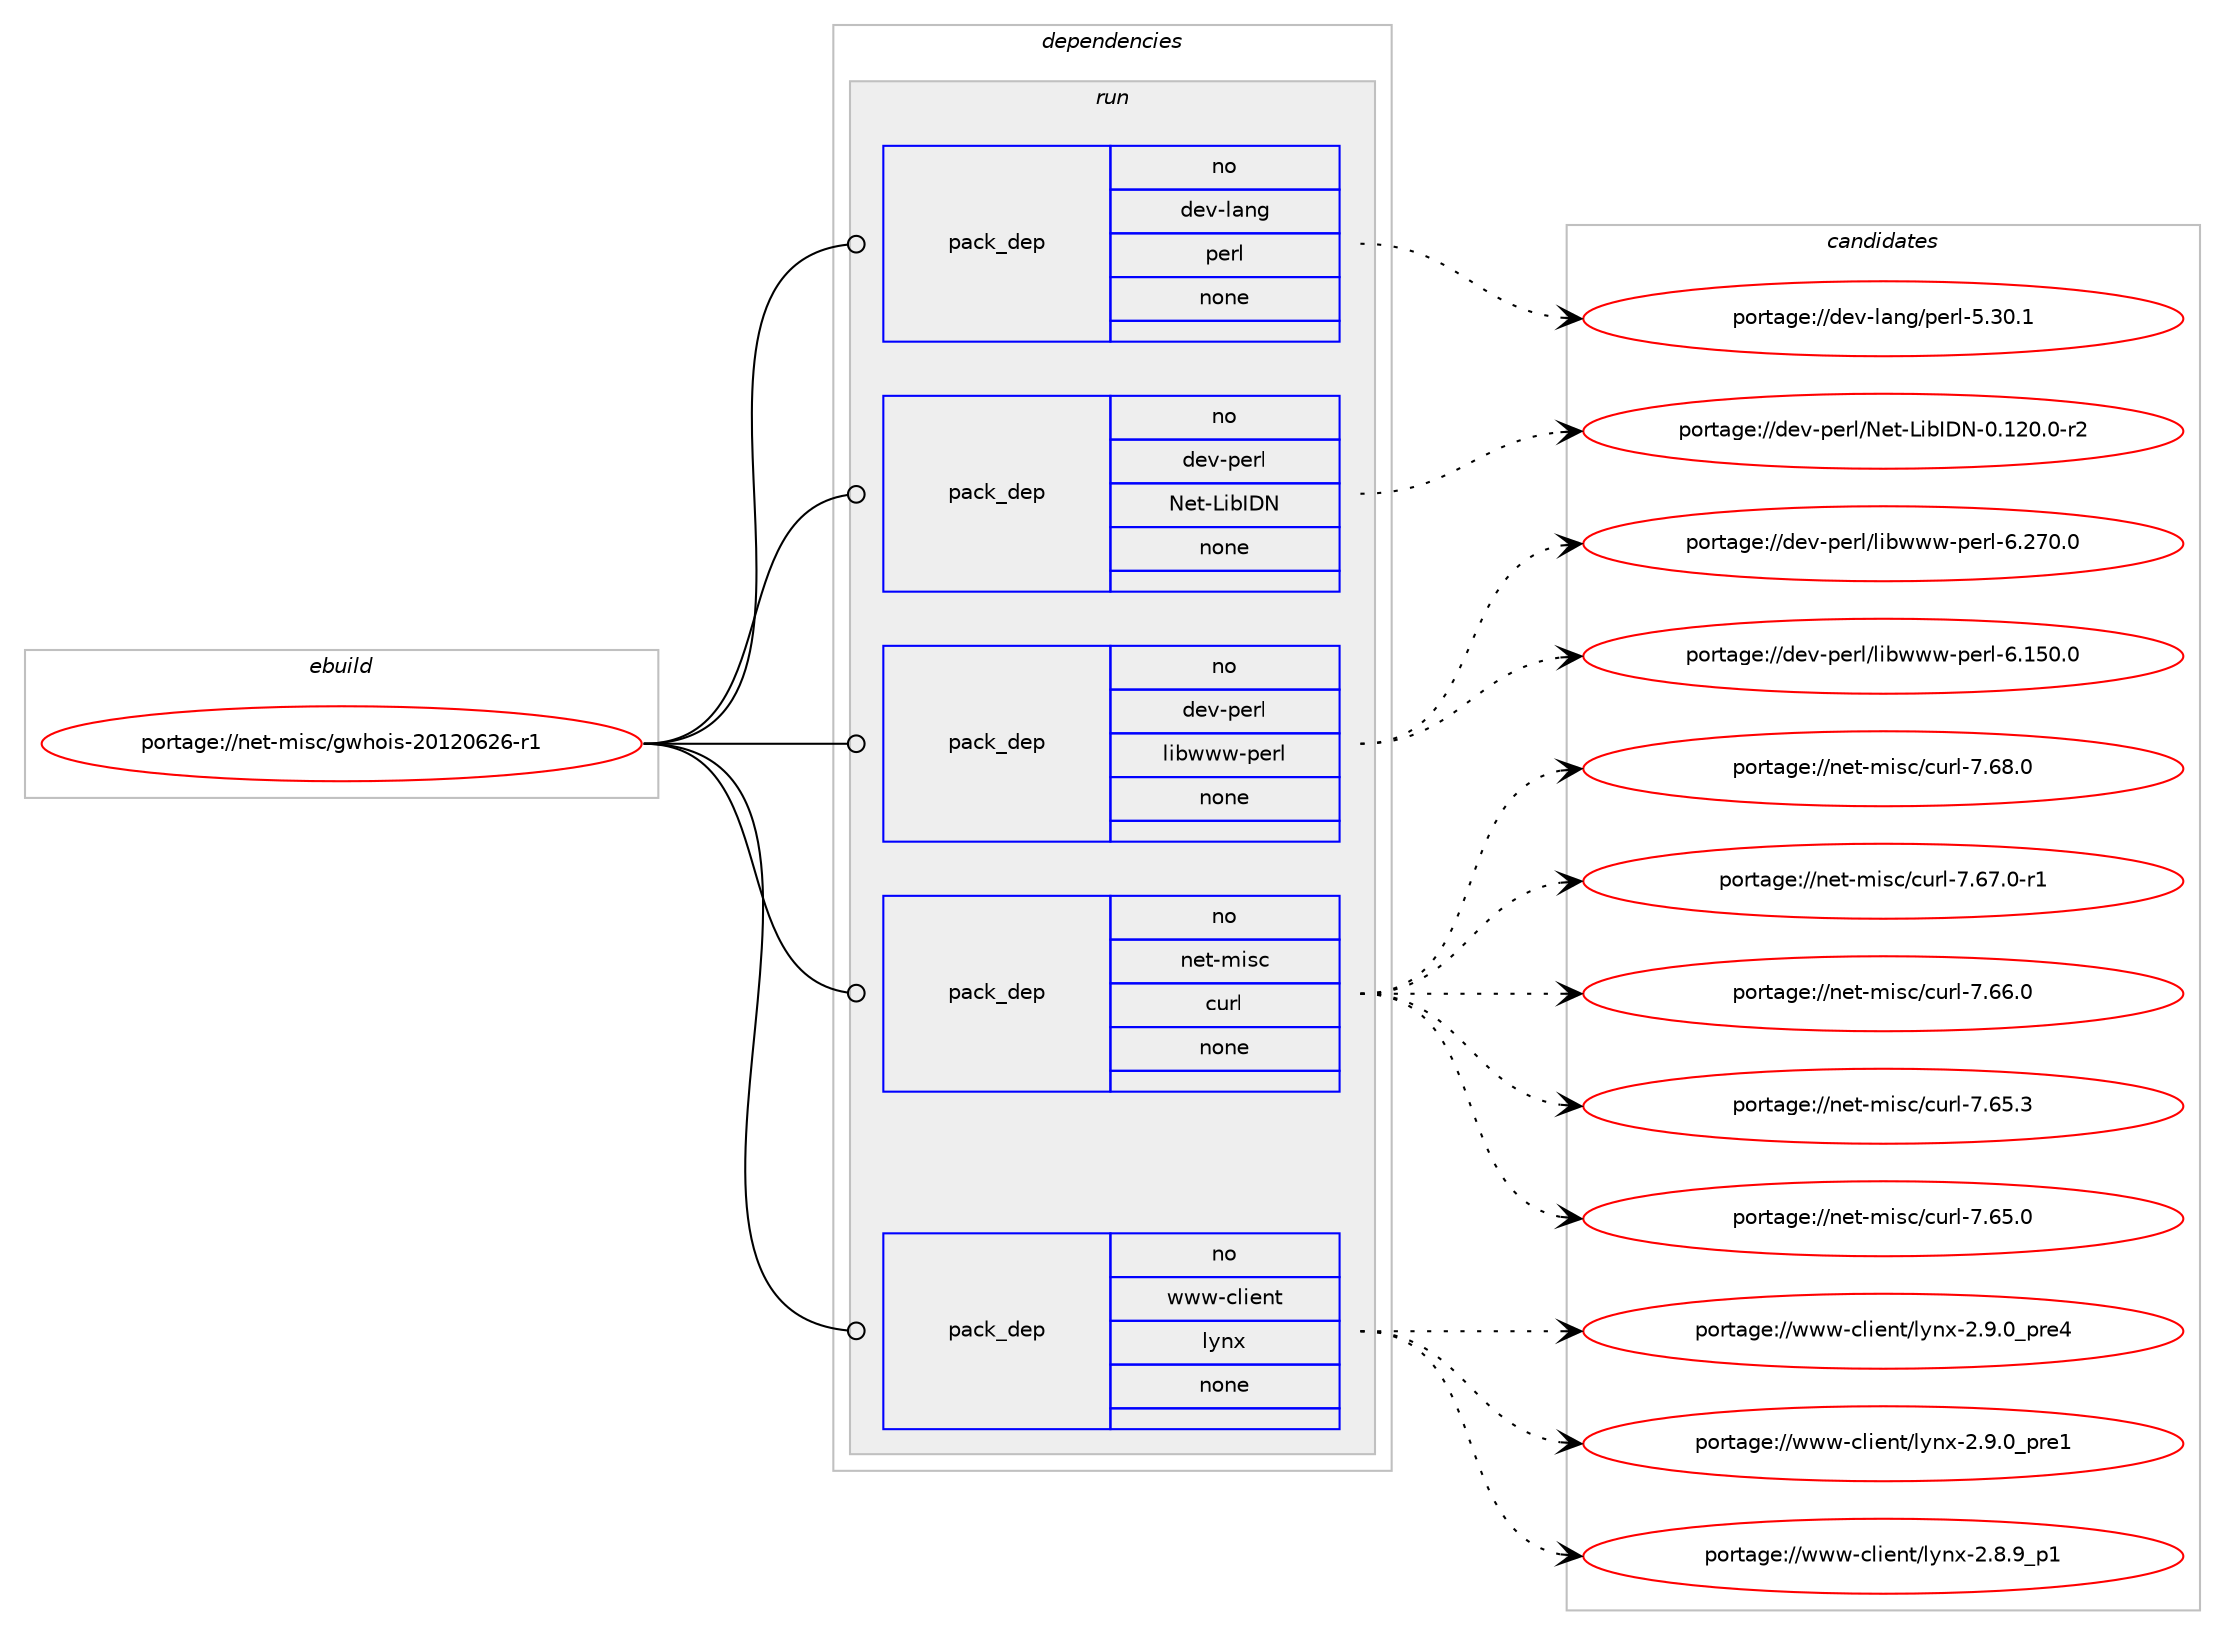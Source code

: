 digraph prolog {

# *************
# Graph options
# *************

newrank=true;
concentrate=true;
compound=true;
graph [rankdir=LR,fontname=Helvetica,fontsize=10,ranksep=1.5];#, ranksep=2.5, nodesep=0.2];
edge  [arrowhead=vee];
node  [fontname=Helvetica,fontsize=10];

# **********
# The ebuild
# **********

subgraph cluster_leftcol {
color=gray;
rank=same;
label=<<i>ebuild</i>>;
id [label="portage://net-misc/gwhois-20120626-r1", color=red, width=4, href="../net-misc/gwhois-20120626-r1.svg"];
}

# ****************
# The dependencies
# ****************

subgraph cluster_midcol {
color=gray;
label=<<i>dependencies</i>>;
subgraph cluster_compile {
fillcolor="#eeeeee";
style=filled;
label=<<i>compile</i>>;
}
subgraph cluster_compileandrun {
fillcolor="#eeeeee";
style=filled;
label=<<i>compile and run</i>>;
}
subgraph cluster_run {
fillcolor="#eeeeee";
style=filled;
label=<<i>run</i>>;
subgraph pack99527 {
dependency128390 [label=<<TABLE BORDER="0" CELLBORDER="1" CELLSPACING="0" CELLPADDING="4" WIDTH="220"><TR><TD ROWSPAN="6" CELLPADDING="30">pack_dep</TD></TR><TR><TD WIDTH="110">no</TD></TR><TR><TD>dev-lang</TD></TR><TR><TD>perl</TD></TR><TR><TD>none</TD></TR><TR><TD></TD></TR></TABLE>>, shape=none, color=blue];
}
id:e -> dependency128390:w [weight=20,style="solid",arrowhead="odot"];
subgraph pack99528 {
dependency128391 [label=<<TABLE BORDER="0" CELLBORDER="1" CELLSPACING="0" CELLPADDING="4" WIDTH="220"><TR><TD ROWSPAN="6" CELLPADDING="30">pack_dep</TD></TR><TR><TD WIDTH="110">no</TD></TR><TR><TD>dev-perl</TD></TR><TR><TD>Net-LibIDN</TD></TR><TR><TD>none</TD></TR><TR><TD></TD></TR></TABLE>>, shape=none, color=blue];
}
id:e -> dependency128391:w [weight=20,style="solid",arrowhead="odot"];
subgraph pack99529 {
dependency128392 [label=<<TABLE BORDER="0" CELLBORDER="1" CELLSPACING="0" CELLPADDING="4" WIDTH="220"><TR><TD ROWSPAN="6" CELLPADDING="30">pack_dep</TD></TR><TR><TD WIDTH="110">no</TD></TR><TR><TD>dev-perl</TD></TR><TR><TD>libwww-perl</TD></TR><TR><TD>none</TD></TR><TR><TD></TD></TR></TABLE>>, shape=none, color=blue];
}
id:e -> dependency128392:w [weight=20,style="solid",arrowhead="odot"];
subgraph pack99530 {
dependency128393 [label=<<TABLE BORDER="0" CELLBORDER="1" CELLSPACING="0" CELLPADDING="4" WIDTH="220"><TR><TD ROWSPAN="6" CELLPADDING="30">pack_dep</TD></TR><TR><TD WIDTH="110">no</TD></TR><TR><TD>net-misc</TD></TR><TR><TD>curl</TD></TR><TR><TD>none</TD></TR><TR><TD></TD></TR></TABLE>>, shape=none, color=blue];
}
id:e -> dependency128393:w [weight=20,style="solid",arrowhead="odot"];
subgraph pack99531 {
dependency128394 [label=<<TABLE BORDER="0" CELLBORDER="1" CELLSPACING="0" CELLPADDING="4" WIDTH="220"><TR><TD ROWSPAN="6" CELLPADDING="30">pack_dep</TD></TR><TR><TD WIDTH="110">no</TD></TR><TR><TD>www-client</TD></TR><TR><TD>lynx</TD></TR><TR><TD>none</TD></TR><TR><TD></TD></TR></TABLE>>, shape=none, color=blue];
}
id:e -> dependency128394:w [weight=20,style="solid",arrowhead="odot"];
}
}

# **************
# The candidates
# **************

subgraph cluster_choices {
rank=same;
color=gray;
label=<<i>candidates</i>>;

subgraph choice99527 {
color=black;
nodesep=1;
choice10010111845108971101034711210111410845534651484649 [label="portage://dev-lang/perl-5.30.1", color=red, width=4,href="../dev-lang/perl-5.30.1.svg"];
dependency128390:e -> choice10010111845108971101034711210111410845534651484649:w [style=dotted,weight="100"];
}
subgraph choice99528 {
color=black;
nodesep=1;
choice10010111845112101114108477810111645761059873687845484649504846484511450 [label="portage://dev-perl/Net-LibIDN-0.120.0-r2", color=red, width=4,href="../dev-perl/Net-LibIDN-0.120.0-r2.svg"];
dependency128391:e -> choice10010111845112101114108477810111645761059873687845484649504846484511450:w [style=dotted,weight="100"];
}
subgraph choice99529 {
color=black;
nodesep=1;
choice100101118451121011141084710810598119119119451121011141084554465055484648 [label="portage://dev-perl/libwww-perl-6.270.0", color=red, width=4,href="../dev-perl/libwww-perl-6.270.0.svg"];
choice100101118451121011141084710810598119119119451121011141084554464953484648 [label="portage://dev-perl/libwww-perl-6.150.0", color=red, width=4,href="../dev-perl/libwww-perl-6.150.0.svg"];
dependency128392:e -> choice100101118451121011141084710810598119119119451121011141084554465055484648:w [style=dotted,weight="100"];
dependency128392:e -> choice100101118451121011141084710810598119119119451121011141084554464953484648:w [style=dotted,weight="100"];
}
subgraph choice99530 {
color=black;
nodesep=1;
choice1101011164510910511599479911711410845554654564648 [label="portage://net-misc/curl-7.68.0", color=red, width=4,href="../net-misc/curl-7.68.0.svg"];
choice11010111645109105115994799117114108455546545546484511449 [label="portage://net-misc/curl-7.67.0-r1", color=red, width=4,href="../net-misc/curl-7.67.0-r1.svg"];
choice1101011164510910511599479911711410845554654544648 [label="portage://net-misc/curl-7.66.0", color=red, width=4,href="../net-misc/curl-7.66.0.svg"];
choice1101011164510910511599479911711410845554654534651 [label="portage://net-misc/curl-7.65.3", color=red, width=4,href="../net-misc/curl-7.65.3.svg"];
choice1101011164510910511599479911711410845554654534648 [label="portage://net-misc/curl-7.65.0", color=red, width=4,href="../net-misc/curl-7.65.0.svg"];
dependency128393:e -> choice1101011164510910511599479911711410845554654564648:w [style=dotted,weight="100"];
dependency128393:e -> choice11010111645109105115994799117114108455546545546484511449:w [style=dotted,weight="100"];
dependency128393:e -> choice1101011164510910511599479911711410845554654544648:w [style=dotted,weight="100"];
dependency128393:e -> choice1101011164510910511599479911711410845554654534651:w [style=dotted,weight="100"];
dependency128393:e -> choice1101011164510910511599479911711410845554654534648:w [style=dotted,weight="100"];
}
subgraph choice99531 {
color=black;
nodesep=1;
choice1191191194599108105101110116471081211101204550465746489511211410152 [label="portage://www-client/lynx-2.9.0_pre4", color=red, width=4,href="../www-client/lynx-2.9.0_pre4.svg"];
choice1191191194599108105101110116471081211101204550465746489511211410149 [label="portage://www-client/lynx-2.9.0_pre1", color=red, width=4,href="../www-client/lynx-2.9.0_pre1.svg"];
choice1191191194599108105101110116471081211101204550465646579511249 [label="portage://www-client/lynx-2.8.9_p1", color=red, width=4,href="../www-client/lynx-2.8.9_p1.svg"];
dependency128394:e -> choice1191191194599108105101110116471081211101204550465746489511211410152:w [style=dotted,weight="100"];
dependency128394:e -> choice1191191194599108105101110116471081211101204550465746489511211410149:w [style=dotted,weight="100"];
dependency128394:e -> choice1191191194599108105101110116471081211101204550465646579511249:w [style=dotted,weight="100"];
}
}

}
